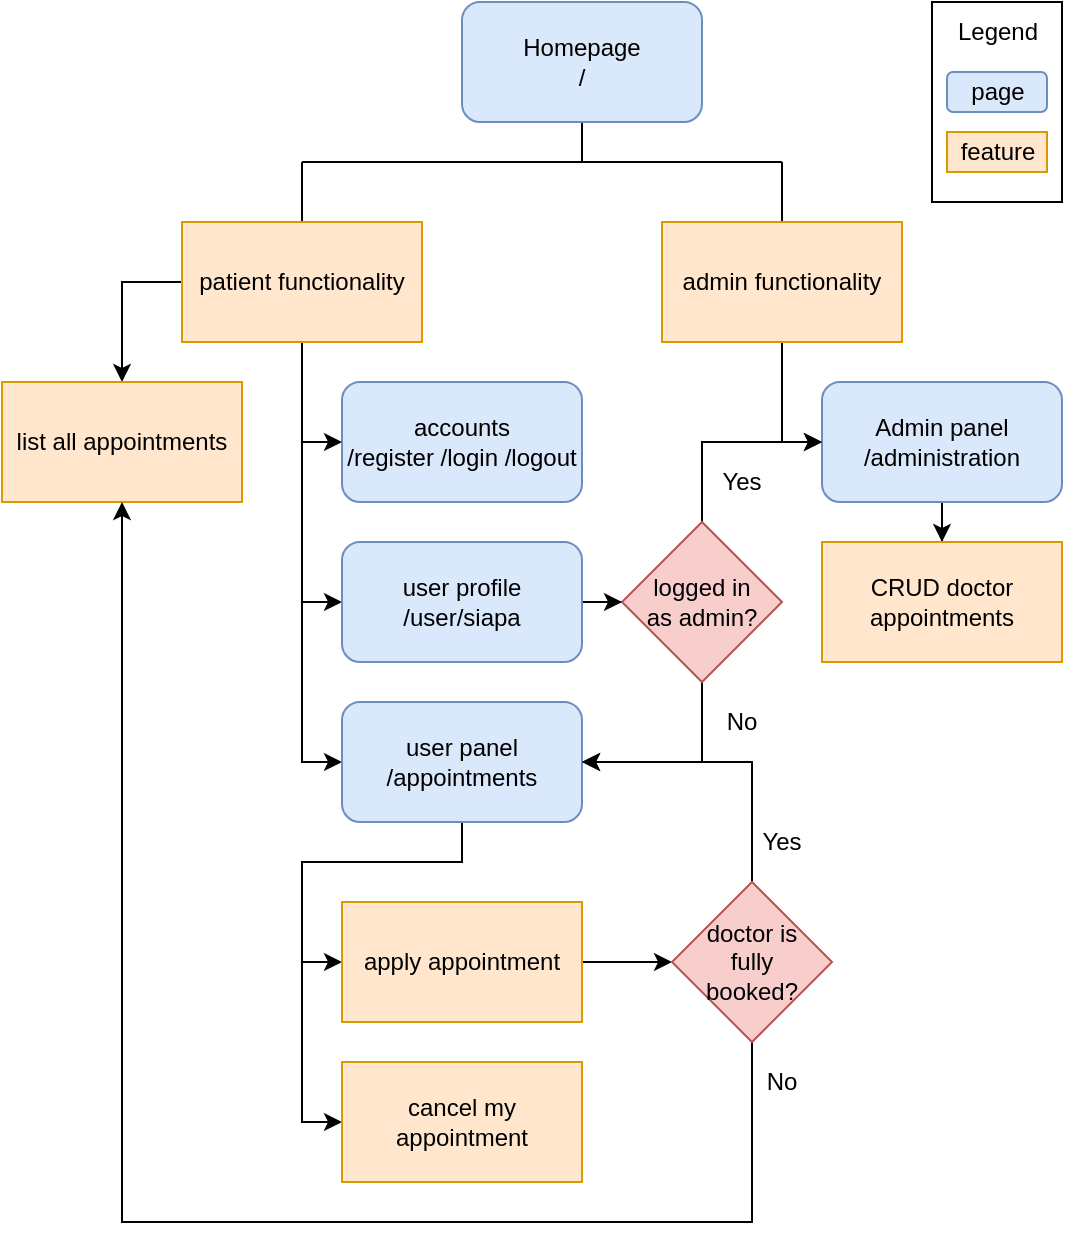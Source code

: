 <mxfile version="14.8.4" type="device"><diagram id="Aazx_bkAWKCR48U-QPJi" name="Page-1"><mxGraphModel dx="577" dy="476" grid="1" gridSize="10" guides="1" tooltips="1" connect="1" arrows="1" fold="1" page="1" pageScale="1" pageWidth="850" pageHeight="1100" math="0" shadow="0"><root><mxCell id="0"/><mxCell id="1" parent="0"/><mxCell id="0i39TFughCP9_sc8eJfU-11" style="edgeStyle=orthogonalEdgeStyle;rounded=0;orthogonalLoop=1;jettySize=auto;html=1;endArrow=none;endFill=0;" parent="1" source="0i39TFughCP9_sc8eJfU-2" edge="1"><mxGeometry relative="1" as="geometry"><mxPoint x="340" y="380" as="targetPoint"/></mxGeometry></mxCell><mxCell id="0i39TFughCP9_sc8eJfU-2" value="&lt;div&gt;Homepage&lt;/div&gt;&lt;div&gt;/&lt;br&gt;&lt;/div&gt;" style="rounded=1;whiteSpace=wrap;html=1;fillColor=#dae8fc;strokeColor=#6c8ebf;" parent="1" vertex="1"><mxGeometry x="280" y="300" width="120" height="60" as="geometry"/></mxCell><mxCell id="0i39TFughCP9_sc8eJfU-4" value="&lt;div&gt;accounts&lt;/div&gt;&lt;div&gt;/register /login /logout&lt;br&gt;&lt;/div&gt;" style="rounded=1;whiteSpace=wrap;html=1;fillColor=#dae8fc;strokeColor=#6c8ebf;" parent="1" vertex="1"><mxGeometry x="220" y="490" width="120" height="60" as="geometry"/></mxCell><mxCell id="0i39TFughCP9_sc8eJfU-20" style="edgeStyle=orthogonalEdgeStyle;rounded=0;orthogonalLoop=1;jettySize=auto;html=1;" parent="1" source="0i39TFughCP9_sc8eJfU-5" target="0i39TFughCP9_sc8eJfU-19" edge="1"><mxGeometry relative="1" as="geometry"/></mxCell><mxCell id="0i39TFughCP9_sc8eJfU-5" value="&lt;div&gt;Admin panel&lt;/div&gt;&lt;div&gt;/administration&lt;/div&gt;" style="rounded=1;whiteSpace=wrap;html=1;fillColor=#dae8fc;strokeColor=#6c8ebf;" parent="1" vertex="1"><mxGeometry x="460" y="490" width="120" height="60" as="geometry"/></mxCell><mxCell id="0i39TFughCP9_sc8eJfU-12" style="edgeStyle=orthogonalEdgeStyle;rounded=0;orthogonalLoop=1;jettySize=auto;html=1;endArrow=none;endFill=0;" parent="1" source="0i39TFughCP9_sc8eJfU-6" edge="1"><mxGeometry relative="1" as="geometry"><mxPoint x="200" y="380" as="targetPoint"/></mxGeometry></mxCell><mxCell id="0i39TFughCP9_sc8eJfU-15" style="edgeStyle=orthogonalEdgeStyle;rounded=0;orthogonalLoop=1;jettySize=auto;html=1;entryX=0;entryY=0.5;entryDx=0;entryDy=0;" parent="1" source="0i39TFughCP9_sc8eJfU-6" target="0i39TFughCP9_sc8eJfU-4" edge="1"><mxGeometry relative="1" as="geometry"/></mxCell><mxCell id="0i39TFughCP9_sc8eJfU-16" style="edgeStyle=orthogonalEdgeStyle;rounded=0;orthogonalLoop=1;jettySize=auto;html=1;entryX=0;entryY=0.5;entryDx=0;entryDy=0;" parent="1" source="0i39TFughCP9_sc8eJfU-6" target="0i39TFughCP9_sc8eJfU-7" edge="1"><mxGeometry relative="1" as="geometry"/></mxCell><mxCell id="0i39TFughCP9_sc8eJfU-23" style="edgeStyle=orthogonalEdgeStyle;rounded=0;orthogonalLoop=1;jettySize=auto;html=1;entryX=0;entryY=0.5;entryDx=0;entryDy=0;" parent="1" source="0i39TFughCP9_sc8eJfU-6" target="0i39TFughCP9_sc8eJfU-22" edge="1"><mxGeometry relative="1" as="geometry"/></mxCell><mxCell id="H2yKkFALIhmVNXGbw0Ao-4" style="edgeStyle=orthogonalEdgeStyle;rounded=0;orthogonalLoop=1;jettySize=auto;html=1;entryX=0.5;entryY=0;entryDx=0;entryDy=0;" parent="1" source="0i39TFughCP9_sc8eJfU-6" target="0i39TFughCP9_sc8eJfU-24" edge="1"><mxGeometry relative="1" as="geometry"><Array as="points"><mxPoint x="110" y="440"/><mxPoint x="110" y="490"/></Array></mxGeometry></mxCell><mxCell id="0i39TFughCP9_sc8eJfU-6" value="patient functionality" style="rounded=0;whiteSpace=wrap;html=1;fillColor=#ffe6cc;strokeColor=#d79b00;" parent="1" vertex="1"><mxGeometry x="140" y="410" width="120" height="60" as="geometry"/></mxCell><mxCell id="H2yKkFALIhmVNXGbw0Ao-6" style="edgeStyle=orthogonalEdgeStyle;rounded=0;orthogonalLoop=1;jettySize=auto;html=1;" parent="1" source="0i39TFughCP9_sc8eJfU-7" target="H2yKkFALIhmVNXGbw0Ao-5" edge="1"><mxGeometry relative="1" as="geometry"/></mxCell><mxCell id="0i39TFughCP9_sc8eJfU-7" value="&lt;div&gt;user profile&lt;br&gt;&lt;/div&gt;&lt;div&gt;/user/siapa&lt;/div&gt;" style="rounded=1;whiteSpace=wrap;html=1;fillColor=#dae8fc;strokeColor=#6c8ebf;" parent="1" vertex="1"><mxGeometry x="220" y="570" width="120" height="60" as="geometry"/></mxCell><mxCell id="0i39TFughCP9_sc8eJfU-10" value="" style="endArrow=none;html=1;" parent="1" edge="1"><mxGeometry width="50" height="50" relative="1" as="geometry"><mxPoint x="440" y="380" as="sourcePoint"/><mxPoint x="200" y="380" as="targetPoint"/></mxGeometry></mxCell><mxCell id="0i39TFughCP9_sc8eJfU-14" style="edgeStyle=orthogonalEdgeStyle;rounded=0;orthogonalLoop=1;jettySize=auto;html=1;entryX=0;entryY=0.5;entryDx=0;entryDy=0;" parent="1" source="0i39TFughCP9_sc8eJfU-13" target="0i39TFughCP9_sc8eJfU-5" edge="1"><mxGeometry relative="1" as="geometry"/></mxCell><mxCell id="0i39TFughCP9_sc8eJfU-17" style="edgeStyle=orthogonalEdgeStyle;rounded=0;orthogonalLoop=1;jettySize=auto;html=1;endArrow=none;endFill=0;" parent="1" source="0i39TFughCP9_sc8eJfU-13" edge="1"><mxGeometry relative="1" as="geometry"><mxPoint x="440" y="380" as="targetPoint"/></mxGeometry></mxCell><mxCell id="0i39TFughCP9_sc8eJfU-13" value="admin functionality" style="rounded=0;whiteSpace=wrap;html=1;fillColor=#ffe6cc;strokeColor=#d79b00;" parent="1" vertex="1"><mxGeometry x="380" y="410" width="120" height="60" as="geometry"/></mxCell><mxCell id="0i39TFughCP9_sc8eJfU-19" value="&lt;div&gt;CRUD doctor&lt;/div&gt;&lt;div&gt;appointments&lt;br&gt;&lt;/div&gt;" style="rounded=0;whiteSpace=wrap;html=1;fillColor=#ffe6cc;strokeColor=#d79b00;" parent="1" vertex="1"><mxGeometry x="460" y="570" width="120" height="60" as="geometry"/></mxCell><mxCell id="H2yKkFALIhmVNXGbw0Ao-2" style="edgeStyle=orthogonalEdgeStyle;rounded=0;orthogonalLoop=1;jettySize=auto;html=1;entryX=0;entryY=0.5;entryDx=0;entryDy=0;" parent="1" source="0i39TFughCP9_sc8eJfU-22" target="0i39TFughCP9_sc8eJfU-25" edge="1"><mxGeometry relative="1" as="geometry"/></mxCell><mxCell id="H2yKkFALIhmVNXGbw0Ao-3" style="edgeStyle=orthogonalEdgeStyle;rounded=0;orthogonalLoop=1;jettySize=auto;html=1;entryX=0;entryY=0.5;entryDx=0;entryDy=0;" parent="1" source="0i39TFughCP9_sc8eJfU-22" target="0i39TFughCP9_sc8eJfU-26" edge="1"><mxGeometry relative="1" as="geometry"><Array as="points"><mxPoint x="280" y="730"/><mxPoint x="200" y="730"/><mxPoint x="200" y="860"/></Array></mxGeometry></mxCell><mxCell id="0i39TFughCP9_sc8eJfU-22" value="&lt;div&gt;user panel&lt;/div&gt;&lt;div&gt;/appointments&lt;br&gt;&lt;/div&gt;" style="rounded=1;whiteSpace=wrap;html=1;fillColor=#dae8fc;strokeColor=#6c8ebf;" parent="1" vertex="1"><mxGeometry x="220" y="650" width="120" height="60" as="geometry"/></mxCell><mxCell id="0i39TFughCP9_sc8eJfU-24" value="list all appointments" style="rounded=0;whiteSpace=wrap;html=1;fillColor=#ffe6cc;strokeColor=#d79b00;" parent="1" vertex="1"><mxGeometry x="50" y="490" width="120" height="60" as="geometry"/></mxCell><mxCell id="0i39TFughCP9_sc8eJfU-31" style="edgeStyle=orthogonalEdgeStyle;rounded=0;orthogonalLoop=1;jettySize=auto;html=1;" parent="1" source="0i39TFughCP9_sc8eJfU-25" edge="1"><mxGeometry relative="1" as="geometry"><mxPoint x="385" y="780" as="targetPoint"/></mxGeometry></mxCell><mxCell id="0i39TFughCP9_sc8eJfU-25" value="apply appointment" style="rounded=0;whiteSpace=wrap;html=1;fillColor=#ffe6cc;strokeColor=#d79b00;" parent="1" vertex="1"><mxGeometry x="220" y="750" width="120" height="60" as="geometry"/></mxCell><mxCell id="0i39TFughCP9_sc8eJfU-26" value="cancel my appointment" style="rounded=0;whiteSpace=wrap;html=1;fillColor=#ffe6cc;strokeColor=#d79b00;" parent="1" vertex="1"><mxGeometry x="220" y="830" width="120" height="60" as="geometry"/></mxCell><mxCell id="H2yKkFALIhmVNXGbw0Ao-9" style="edgeStyle=orthogonalEdgeStyle;rounded=0;orthogonalLoop=1;jettySize=auto;html=1;entryX=0.5;entryY=1;entryDx=0;entryDy=0;" parent="1" source="0i39TFughCP9_sc8eJfU-30" target="0i39TFughCP9_sc8eJfU-24" edge="1"><mxGeometry relative="1" as="geometry"><Array as="points"><mxPoint x="425" y="910"/><mxPoint x="110" y="910"/></Array></mxGeometry></mxCell><mxCell id="H2yKkFALIhmVNXGbw0Ao-10" style="edgeStyle=orthogonalEdgeStyle;rounded=0;orthogonalLoop=1;jettySize=auto;html=1;entryX=1;entryY=0.5;entryDx=0;entryDy=0;" parent="1" source="0i39TFughCP9_sc8eJfU-30" target="0i39TFughCP9_sc8eJfU-22" edge="1"><mxGeometry relative="1" as="geometry"><Array as="points"><mxPoint x="425" y="680"/></Array></mxGeometry></mxCell><mxCell id="0i39TFughCP9_sc8eJfU-30" value="&lt;div&gt;doctor is&lt;/div&gt;&lt;div&gt;fully&lt;/div&gt;&lt;div&gt;booked?&lt;/div&gt;" style="rhombus;whiteSpace=wrap;html=1;fillColor=#f8cecc;strokeColor=#b85450;" parent="1" vertex="1"><mxGeometry x="385" y="740" width="80" height="80" as="geometry"/></mxCell><mxCell id="H2yKkFALIhmVNXGbw0Ao-7" style="edgeStyle=orthogonalEdgeStyle;rounded=0;orthogonalLoop=1;jettySize=auto;html=1;entryX=0;entryY=0.5;entryDx=0;entryDy=0;" parent="1" source="H2yKkFALIhmVNXGbw0Ao-5" target="0i39TFughCP9_sc8eJfU-5" edge="1"><mxGeometry relative="1" as="geometry"><Array as="points"><mxPoint x="400" y="520"/></Array></mxGeometry></mxCell><mxCell id="H2yKkFALIhmVNXGbw0Ao-8" style="edgeStyle=orthogonalEdgeStyle;rounded=0;orthogonalLoop=1;jettySize=auto;html=1;entryX=1;entryY=0.5;entryDx=0;entryDy=0;" parent="1" source="H2yKkFALIhmVNXGbw0Ao-5" target="0i39TFughCP9_sc8eJfU-22" edge="1"><mxGeometry relative="1" as="geometry"><Array as="points"><mxPoint x="400" y="680"/></Array></mxGeometry></mxCell><mxCell id="H2yKkFALIhmVNXGbw0Ao-5" value="&lt;div&gt;logged in&lt;/div&gt;&lt;div&gt;as admin?&lt;br&gt;&lt;/div&gt;" style="rhombus;whiteSpace=wrap;html=1;fillColor=#f8cecc;strokeColor=#b85450;" parent="1" vertex="1"><mxGeometry x="360" y="560" width="80" height="80" as="geometry"/></mxCell><mxCell id="H2yKkFALIhmVNXGbw0Ao-11" value="Yes" style="text;html=1;strokeColor=none;fillColor=none;align=center;verticalAlign=middle;whiteSpace=wrap;rounded=0;" parent="1" vertex="1"><mxGeometry x="420" y="710" width="40" height="20" as="geometry"/></mxCell><mxCell id="H2yKkFALIhmVNXGbw0Ao-12" value="No" style="text;html=1;strokeColor=none;fillColor=none;align=center;verticalAlign=middle;whiteSpace=wrap;rounded=0;" parent="1" vertex="1"><mxGeometry x="420" y="830" width="40" height="20" as="geometry"/></mxCell><mxCell id="H2yKkFALIhmVNXGbw0Ao-13" value="Yes" style="text;html=1;strokeColor=none;fillColor=none;align=center;verticalAlign=middle;whiteSpace=wrap;rounded=0;" parent="1" vertex="1"><mxGeometry x="400" y="530" width="40" height="20" as="geometry"/></mxCell><mxCell id="H2yKkFALIhmVNXGbw0Ao-14" value="No" style="text;html=1;strokeColor=none;fillColor=none;align=center;verticalAlign=middle;whiteSpace=wrap;rounded=0;" parent="1" vertex="1"><mxGeometry x="400" y="650" width="40" height="20" as="geometry"/></mxCell><mxCell id="H2yKkFALIhmVNXGbw0Ao-21" value="" style="rounded=0;whiteSpace=wrap;html=1;" parent="1" vertex="1"><mxGeometry x="515" y="300" width="65" height="100" as="geometry"/></mxCell><mxCell id="H2yKkFALIhmVNXGbw0Ao-15" value="feature" style="rounded=0;whiteSpace=wrap;html=1;fillColor=#ffe6cc;strokeColor=#d79b00;" parent="1" vertex="1"><mxGeometry x="522.5" y="365" width="50" height="20" as="geometry"/></mxCell><mxCell id="H2yKkFALIhmVNXGbw0Ao-16" value="&lt;div&gt;page&lt;/div&gt;" style="rounded=1;whiteSpace=wrap;html=1;fillColor=#dae8fc;strokeColor=#6c8ebf;" parent="1" vertex="1"><mxGeometry x="522.5" y="335" width="50" height="20" as="geometry"/></mxCell><mxCell id="H2yKkFALIhmVNXGbw0Ao-19" value="Legend" style="text;html=1;strokeColor=none;fillColor=none;align=center;verticalAlign=middle;whiteSpace=wrap;rounded=0;" parent="1" vertex="1"><mxGeometry x="527.5" y="305" width="40" height="20" as="geometry"/></mxCell></root></mxGraphModel></diagram></mxfile>